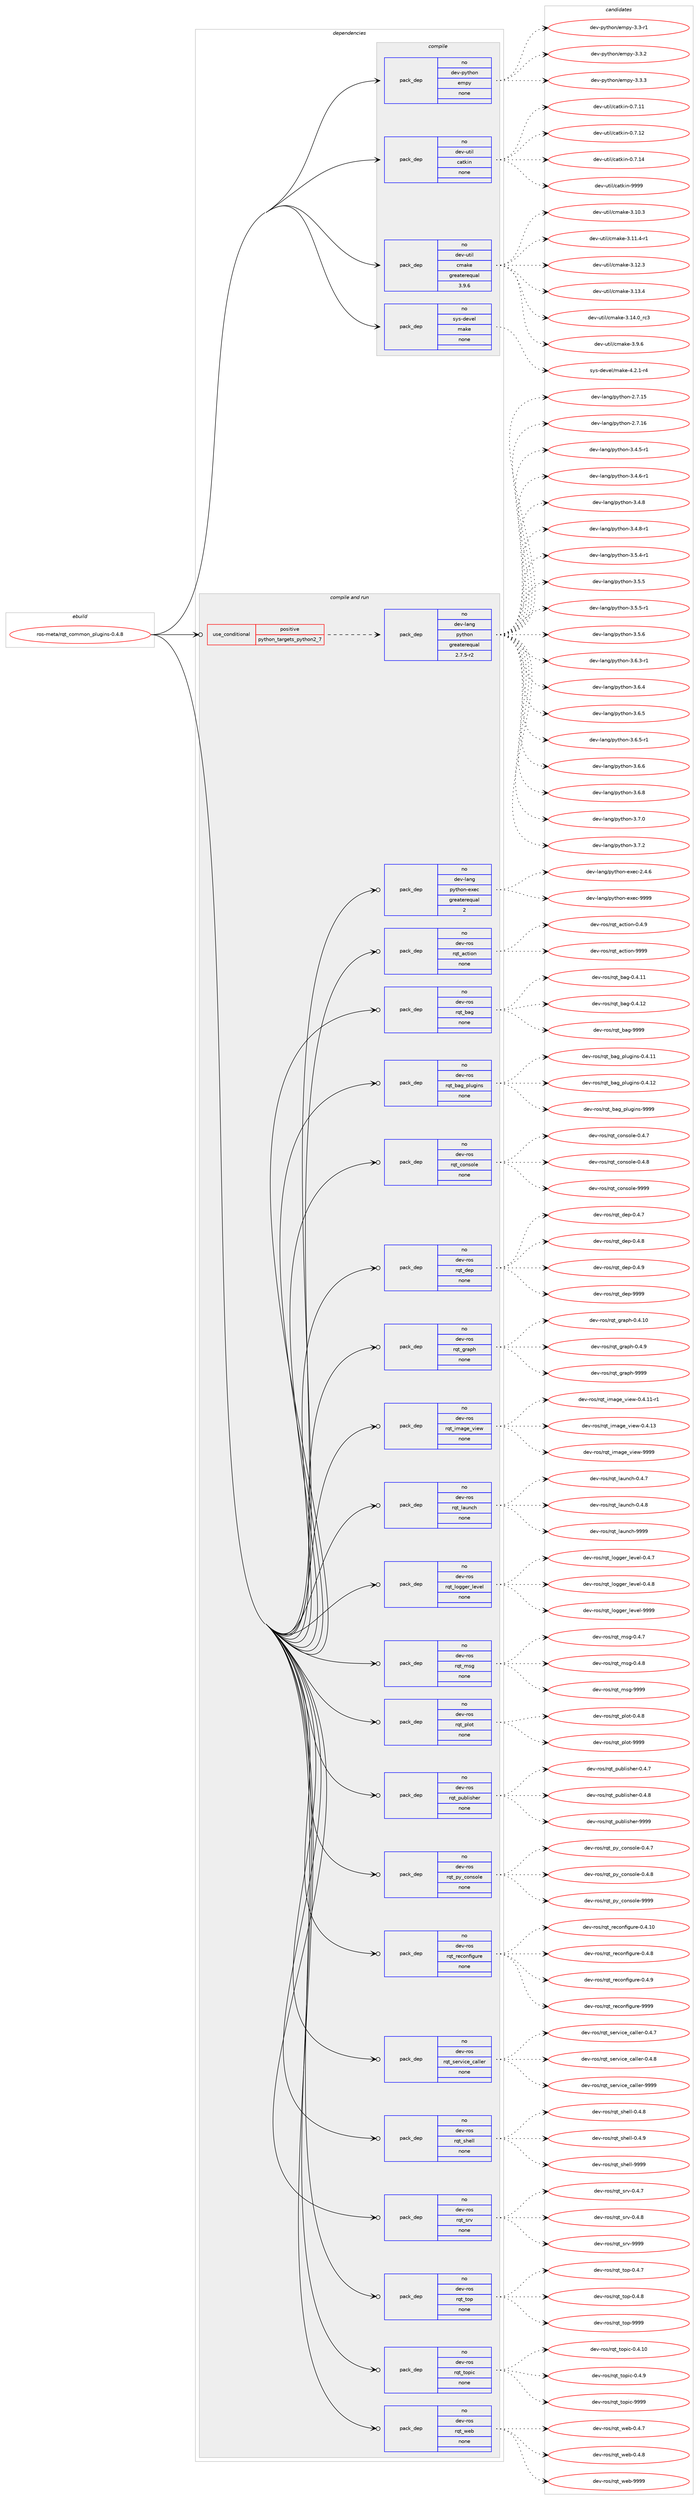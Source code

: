 digraph prolog {

# *************
# Graph options
# *************

newrank=true;
concentrate=true;
compound=true;
graph [rankdir=LR,fontname=Helvetica,fontsize=10,ranksep=1.5];#, ranksep=2.5, nodesep=0.2];
edge  [arrowhead=vee];
node  [fontname=Helvetica,fontsize=10];

# **********
# The ebuild
# **********

subgraph cluster_leftcol {
color=gray;
rank=same;
label=<<i>ebuild</i>>;
id [label="ros-meta/rqt_common_plugins-0.4.8", color=red, width=4, href="../ros-meta/rqt_common_plugins-0.4.8.svg"];
}

# ****************
# The dependencies
# ****************

subgraph cluster_midcol {
color=gray;
label=<<i>dependencies</i>>;
subgraph cluster_compile {
fillcolor="#eeeeee";
style=filled;
label=<<i>compile</i>>;
subgraph pack1205174 {
dependency1684545 [label=<<TABLE BORDER="0" CELLBORDER="1" CELLSPACING="0" CELLPADDING="4" WIDTH="220"><TR><TD ROWSPAN="6" CELLPADDING="30">pack_dep</TD></TR><TR><TD WIDTH="110">no</TD></TR><TR><TD>dev-python</TD></TR><TR><TD>empy</TD></TR><TR><TD>none</TD></TR><TR><TD></TD></TR></TABLE>>, shape=none, color=blue];
}
id:e -> dependency1684545:w [weight=20,style="solid",arrowhead="vee"];
subgraph pack1205175 {
dependency1684546 [label=<<TABLE BORDER="0" CELLBORDER="1" CELLSPACING="0" CELLPADDING="4" WIDTH="220"><TR><TD ROWSPAN="6" CELLPADDING="30">pack_dep</TD></TR><TR><TD WIDTH="110">no</TD></TR><TR><TD>dev-util</TD></TR><TR><TD>catkin</TD></TR><TR><TD>none</TD></TR><TR><TD></TD></TR></TABLE>>, shape=none, color=blue];
}
id:e -> dependency1684546:w [weight=20,style="solid",arrowhead="vee"];
subgraph pack1205176 {
dependency1684547 [label=<<TABLE BORDER="0" CELLBORDER="1" CELLSPACING="0" CELLPADDING="4" WIDTH="220"><TR><TD ROWSPAN="6" CELLPADDING="30">pack_dep</TD></TR><TR><TD WIDTH="110">no</TD></TR><TR><TD>dev-util</TD></TR><TR><TD>cmake</TD></TR><TR><TD>greaterequal</TD></TR><TR><TD>3.9.6</TD></TR></TABLE>>, shape=none, color=blue];
}
id:e -> dependency1684547:w [weight=20,style="solid",arrowhead="vee"];
subgraph pack1205177 {
dependency1684548 [label=<<TABLE BORDER="0" CELLBORDER="1" CELLSPACING="0" CELLPADDING="4" WIDTH="220"><TR><TD ROWSPAN="6" CELLPADDING="30">pack_dep</TD></TR><TR><TD WIDTH="110">no</TD></TR><TR><TD>sys-devel</TD></TR><TR><TD>make</TD></TR><TR><TD>none</TD></TR><TR><TD></TD></TR></TABLE>>, shape=none, color=blue];
}
id:e -> dependency1684548:w [weight=20,style="solid",arrowhead="vee"];
}
subgraph cluster_compileandrun {
fillcolor="#eeeeee";
style=filled;
label=<<i>compile and run</i>>;
subgraph cond451842 {
dependency1684549 [label=<<TABLE BORDER="0" CELLBORDER="1" CELLSPACING="0" CELLPADDING="4"><TR><TD ROWSPAN="3" CELLPADDING="10">use_conditional</TD></TR><TR><TD>positive</TD></TR><TR><TD>python_targets_python2_7</TD></TR></TABLE>>, shape=none, color=red];
subgraph pack1205178 {
dependency1684550 [label=<<TABLE BORDER="0" CELLBORDER="1" CELLSPACING="0" CELLPADDING="4" WIDTH="220"><TR><TD ROWSPAN="6" CELLPADDING="30">pack_dep</TD></TR><TR><TD WIDTH="110">no</TD></TR><TR><TD>dev-lang</TD></TR><TR><TD>python</TD></TR><TR><TD>greaterequal</TD></TR><TR><TD>2.7.5-r2</TD></TR></TABLE>>, shape=none, color=blue];
}
dependency1684549:e -> dependency1684550:w [weight=20,style="dashed",arrowhead="vee"];
}
id:e -> dependency1684549:w [weight=20,style="solid",arrowhead="odotvee"];
subgraph pack1205179 {
dependency1684551 [label=<<TABLE BORDER="0" CELLBORDER="1" CELLSPACING="0" CELLPADDING="4" WIDTH="220"><TR><TD ROWSPAN="6" CELLPADDING="30">pack_dep</TD></TR><TR><TD WIDTH="110">no</TD></TR><TR><TD>dev-lang</TD></TR><TR><TD>python-exec</TD></TR><TR><TD>greaterequal</TD></TR><TR><TD>2</TD></TR></TABLE>>, shape=none, color=blue];
}
id:e -> dependency1684551:w [weight=20,style="solid",arrowhead="odotvee"];
subgraph pack1205180 {
dependency1684552 [label=<<TABLE BORDER="0" CELLBORDER="1" CELLSPACING="0" CELLPADDING="4" WIDTH="220"><TR><TD ROWSPAN="6" CELLPADDING="30">pack_dep</TD></TR><TR><TD WIDTH="110">no</TD></TR><TR><TD>dev-ros</TD></TR><TR><TD>rqt_action</TD></TR><TR><TD>none</TD></TR><TR><TD></TD></TR></TABLE>>, shape=none, color=blue];
}
id:e -> dependency1684552:w [weight=20,style="solid",arrowhead="odotvee"];
subgraph pack1205181 {
dependency1684553 [label=<<TABLE BORDER="0" CELLBORDER="1" CELLSPACING="0" CELLPADDING="4" WIDTH="220"><TR><TD ROWSPAN="6" CELLPADDING="30">pack_dep</TD></TR><TR><TD WIDTH="110">no</TD></TR><TR><TD>dev-ros</TD></TR><TR><TD>rqt_bag</TD></TR><TR><TD>none</TD></TR><TR><TD></TD></TR></TABLE>>, shape=none, color=blue];
}
id:e -> dependency1684553:w [weight=20,style="solid",arrowhead="odotvee"];
subgraph pack1205182 {
dependency1684554 [label=<<TABLE BORDER="0" CELLBORDER="1" CELLSPACING="0" CELLPADDING="4" WIDTH="220"><TR><TD ROWSPAN="6" CELLPADDING="30">pack_dep</TD></TR><TR><TD WIDTH="110">no</TD></TR><TR><TD>dev-ros</TD></TR><TR><TD>rqt_bag_plugins</TD></TR><TR><TD>none</TD></TR><TR><TD></TD></TR></TABLE>>, shape=none, color=blue];
}
id:e -> dependency1684554:w [weight=20,style="solid",arrowhead="odotvee"];
subgraph pack1205183 {
dependency1684555 [label=<<TABLE BORDER="0" CELLBORDER="1" CELLSPACING="0" CELLPADDING="4" WIDTH="220"><TR><TD ROWSPAN="6" CELLPADDING="30">pack_dep</TD></TR><TR><TD WIDTH="110">no</TD></TR><TR><TD>dev-ros</TD></TR><TR><TD>rqt_console</TD></TR><TR><TD>none</TD></TR><TR><TD></TD></TR></TABLE>>, shape=none, color=blue];
}
id:e -> dependency1684555:w [weight=20,style="solid",arrowhead="odotvee"];
subgraph pack1205184 {
dependency1684556 [label=<<TABLE BORDER="0" CELLBORDER="1" CELLSPACING="0" CELLPADDING="4" WIDTH="220"><TR><TD ROWSPAN="6" CELLPADDING="30">pack_dep</TD></TR><TR><TD WIDTH="110">no</TD></TR><TR><TD>dev-ros</TD></TR><TR><TD>rqt_dep</TD></TR><TR><TD>none</TD></TR><TR><TD></TD></TR></TABLE>>, shape=none, color=blue];
}
id:e -> dependency1684556:w [weight=20,style="solid",arrowhead="odotvee"];
subgraph pack1205185 {
dependency1684557 [label=<<TABLE BORDER="0" CELLBORDER="1" CELLSPACING="0" CELLPADDING="4" WIDTH="220"><TR><TD ROWSPAN="6" CELLPADDING="30">pack_dep</TD></TR><TR><TD WIDTH="110">no</TD></TR><TR><TD>dev-ros</TD></TR><TR><TD>rqt_graph</TD></TR><TR><TD>none</TD></TR><TR><TD></TD></TR></TABLE>>, shape=none, color=blue];
}
id:e -> dependency1684557:w [weight=20,style="solid",arrowhead="odotvee"];
subgraph pack1205186 {
dependency1684558 [label=<<TABLE BORDER="0" CELLBORDER="1" CELLSPACING="0" CELLPADDING="4" WIDTH="220"><TR><TD ROWSPAN="6" CELLPADDING="30">pack_dep</TD></TR><TR><TD WIDTH="110">no</TD></TR><TR><TD>dev-ros</TD></TR><TR><TD>rqt_image_view</TD></TR><TR><TD>none</TD></TR><TR><TD></TD></TR></TABLE>>, shape=none, color=blue];
}
id:e -> dependency1684558:w [weight=20,style="solid",arrowhead="odotvee"];
subgraph pack1205187 {
dependency1684559 [label=<<TABLE BORDER="0" CELLBORDER="1" CELLSPACING="0" CELLPADDING="4" WIDTH="220"><TR><TD ROWSPAN="6" CELLPADDING="30">pack_dep</TD></TR><TR><TD WIDTH="110">no</TD></TR><TR><TD>dev-ros</TD></TR><TR><TD>rqt_launch</TD></TR><TR><TD>none</TD></TR><TR><TD></TD></TR></TABLE>>, shape=none, color=blue];
}
id:e -> dependency1684559:w [weight=20,style="solid",arrowhead="odotvee"];
subgraph pack1205188 {
dependency1684560 [label=<<TABLE BORDER="0" CELLBORDER="1" CELLSPACING="0" CELLPADDING="4" WIDTH="220"><TR><TD ROWSPAN="6" CELLPADDING="30">pack_dep</TD></TR><TR><TD WIDTH="110">no</TD></TR><TR><TD>dev-ros</TD></TR><TR><TD>rqt_logger_level</TD></TR><TR><TD>none</TD></TR><TR><TD></TD></TR></TABLE>>, shape=none, color=blue];
}
id:e -> dependency1684560:w [weight=20,style="solid",arrowhead="odotvee"];
subgraph pack1205189 {
dependency1684561 [label=<<TABLE BORDER="0" CELLBORDER="1" CELLSPACING="0" CELLPADDING="4" WIDTH="220"><TR><TD ROWSPAN="6" CELLPADDING="30">pack_dep</TD></TR><TR><TD WIDTH="110">no</TD></TR><TR><TD>dev-ros</TD></TR><TR><TD>rqt_msg</TD></TR><TR><TD>none</TD></TR><TR><TD></TD></TR></TABLE>>, shape=none, color=blue];
}
id:e -> dependency1684561:w [weight=20,style="solid",arrowhead="odotvee"];
subgraph pack1205190 {
dependency1684562 [label=<<TABLE BORDER="0" CELLBORDER="1" CELLSPACING="0" CELLPADDING="4" WIDTH="220"><TR><TD ROWSPAN="6" CELLPADDING="30">pack_dep</TD></TR><TR><TD WIDTH="110">no</TD></TR><TR><TD>dev-ros</TD></TR><TR><TD>rqt_plot</TD></TR><TR><TD>none</TD></TR><TR><TD></TD></TR></TABLE>>, shape=none, color=blue];
}
id:e -> dependency1684562:w [weight=20,style="solid",arrowhead="odotvee"];
subgraph pack1205191 {
dependency1684563 [label=<<TABLE BORDER="0" CELLBORDER="1" CELLSPACING="0" CELLPADDING="4" WIDTH="220"><TR><TD ROWSPAN="6" CELLPADDING="30">pack_dep</TD></TR><TR><TD WIDTH="110">no</TD></TR><TR><TD>dev-ros</TD></TR><TR><TD>rqt_publisher</TD></TR><TR><TD>none</TD></TR><TR><TD></TD></TR></TABLE>>, shape=none, color=blue];
}
id:e -> dependency1684563:w [weight=20,style="solid",arrowhead="odotvee"];
subgraph pack1205192 {
dependency1684564 [label=<<TABLE BORDER="0" CELLBORDER="1" CELLSPACING="0" CELLPADDING="4" WIDTH="220"><TR><TD ROWSPAN="6" CELLPADDING="30">pack_dep</TD></TR><TR><TD WIDTH="110">no</TD></TR><TR><TD>dev-ros</TD></TR><TR><TD>rqt_py_console</TD></TR><TR><TD>none</TD></TR><TR><TD></TD></TR></TABLE>>, shape=none, color=blue];
}
id:e -> dependency1684564:w [weight=20,style="solid",arrowhead="odotvee"];
subgraph pack1205193 {
dependency1684565 [label=<<TABLE BORDER="0" CELLBORDER="1" CELLSPACING="0" CELLPADDING="4" WIDTH="220"><TR><TD ROWSPAN="6" CELLPADDING="30">pack_dep</TD></TR><TR><TD WIDTH="110">no</TD></TR><TR><TD>dev-ros</TD></TR><TR><TD>rqt_reconfigure</TD></TR><TR><TD>none</TD></TR><TR><TD></TD></TR></TABLE>>, shape=none, color=blue];
}
id:e -> dependency1684565:w [weight=20,style="solid",arrowhead="odotvee"];
subgraph pack1205194 {
dependency1684566 [label=<<TABLE BORDER="0" CELLBORDER="1" CELLSPACING="0" CELLPADDING="4" WIDTH="220"><TR><TD ROWSPAN="6" CELLPADDING="30">pack_dep</TD></TR><TR><TD WIDTH="110">no</TD></TR><TR><TD>dev-ros</TD></TR><TR><TD>rqt_service_caller</TD></TR><TR><TD>none</TD></TR><TR><TD></TD></TR></TABLE>>, shape=none, color=blue];
}
id:e -> dependency1684566:w [weight=20,style="solid",arrowhead="odotvee"];
subgraph pack1205195 {
dependency1684567 [label=<<TABLE BORDER="0" CELLBORDER="1" CELLSPACING="0" CELLPADDING="4" WIDTH="220"><TR><TD ROWSPAN="6" CELLPADDING="30">pack_dep</TD></TR><TR><TD WIDTH="110">no</TD></TR><TR><TD>dev-ros</TD></TR><TR><TD>rqt_shell</TD></TR><TR><TD>none</TD></TR><TR><TD></TD></TR></TABLE>>, shape=none, color=blue];
}
id:e -> dependency1684567:w [weight=20,style="solid",arrowhead="odotvee"];
subgraph pack1205196 {
dependency1684568 [label=<<TABLE BORDER="0" CELLBORDER="1" CELLSPACING="0" CELLPADDING="4" WIDTH="220"><TR><TD ROWSPAN="6" CELLPADDING="30">pack_dep</TD></TR><TR><TD WIDTH="110">no</TD></TR><TR><TD>dev-ros</TD></TR><TR><TD>rqt_srv</TD></TR><TR><TD>none</TD></TR><TR><TD></TD></TR></TABLE>>, shape=none, color=blue];
}
id:e -> dependency1684568:w [weight=20,style="solid",arrowhead="odotvee"];
subgraph pack1205197 {
dependency1684569 [label=<<TABLE BORDER="0" CELLBORDER="1" CELLSPACING="0" CELLPADDING="4" WIDTH="220"><TR><TD ROWSPAN="6" CELLPADDING="30">pack_dep</TD></TR><TR><TD WIDTH="110">no</TD></TR><TR><TD>dev-ros</TD></TR><TR><TD>rqt_top</TD></TR><TR><TD>none</TD></TR><TR><TD></TD></TR></TABLE>>, shape=none, color=blue];
}
id:e -> dependency1684569:w [weight=20,style="solid",arrowhead="odotvee"];
subgraph pack1205198 {
dependency1684570 [label=<<TABLE BORDER="0" CELLBORDER="1" CELLSPACING="0" CELLPADDING="4" WIDTH="220"><TR><TD ROWSPAN="6" CELLPADDING="30">pack_dep</TD></TR><TR><TD WIDTH="110">no</TD></TR><TR><TD>dev-ros</TD></TR><TR><TD>rqt_topic</TD></TR><TR><TD>none</TD></TR><TR><TD></TD></TR></TABLE>>, shape=none, color=blue];
}
id:e -> dependency1684570:w [weight=20,style="solid",arrowhead="odotvee"];
subgraph pack1205199 {
dependency1684571 [label=<<TABLE BORDER="0" CELLBORDER="1" CELLSPACING="0" CELLPADDING="4" WIDTH="220"><TR><TD ROWSPAN="6" CELLPADDING="30">pack_dep</TD></TR><TR><TD WIDTH="110">no</TD></TR><TR><TD>dev-ros</TD></TR><TR><TD>rqt_web</TD></TR><TR><TD>none</TD></TR><TR><TD></TD></TR></TABLE>>, shape=none, color=blue];
}
id:e -> dependency1684571:w [weight=20,style="solid",arrowhead="odotvee"];
}
subgraph cluster_run {
fillcolor="#eeeeee";
style=filled;
label=<<i>run</i>>;
}
}

# **************
# The candidates
# **************

subgraph cluster_choices {
rank=same;
color=gray;
label=<<i>candidates</i>>;

subgraph choice1205174 {
color=black;
nodesep=1;
choice1001011184511212111610411111047101109112121455146514511449 [label="dev-python/empy-3.3-r1", color=red, width=4,href="../dev-python/empy-3.3-r1.svg"];
choice1001011184511212111610411111047101109112121455146514650 [label="dev-python/empy-3.3.2", color=red, width=4,href="../dev-python/empy-3.3.2.svg"];
choice1001011184511212111610411111047101109112121455146514651 [label="dev-python/empy-3.3.3", color=red, width=4,href="../dev-python/empy-3.3.3.svg"];
dependency1684545:e -> choice1001011184511212111610411111047101109112121455146514511449:w [style=dotted,weight="100"];
dependency1684545:e -> choice1001011184511212111610411111047101109112121455146514650:w [style=dotted,weight="100"];
dependency1684545:e -> choice1001011184511212111610411111047101109112121455146514651:w [style=dotted,weight="100"];
}
subgraph choice1205175 {
color=black;
nodesep=1;
choice1001011184511711610510847999711610710511045484655464949 [label="dev-util/catkin-0.7.11", color=red, width=4,href="../dev-util/catkin-0.7.11.svg"];
choice1001011184511711610510847999711610710511045484655464950 [label="dev-util/catkin-0.7.12", color=red, width=4,href="../dev-util/catkin-0.7.12.svg"];
choice1001011184511711610510847999711610710511045484655464952 [label="dev-util/catkin-0.7.14", color=red, width=4,href="../dev-util/catkin-0.7.14.svg"];
choice100101118451171161051084799971161071051104557575757 [label="dev-util/catkin-9999", color=red, width=4,href="../dev-util/catkin-9999.svg"];
dependency1684546:e -> choice1001011184511711610510847999711610710511045484655464949:w [style=dotted,weight="100"];
dependency1684546:e -> choice1001011184511711610510847999711610710511045484655464950:w [style=dotted,weight="100"];
dependency1684546:e -> choice1001011184511711610510847999711610710511045484655464952:w [style=dotted,weight="100"];
dependency1684546:e -> choice100101118451171161051084799971161071051104557575757:w [style=dotted,weight="100"];
}
subgraph choice1205176 {
color=black;
nodesep=1;
choice1001011184511711610510847991099710710145514649484651 [label="dev-util/cmake-3.10.3", color=red, width=4,href="../dev-util/cmake-3.10.3.svg"];
choice10010111845117116105108479910997107101455146494946524511449 [label="dev-util/cmake-3.11.4-r1", color=red, width=4,href="../dev-util/cmake-3.11.4-r1.svg"];
choice1001011184511711610510847991099710710145514649504651 [label="dev-util/cmake-3.12.3", color=red, width=4,href="../dev-util/cmake-3.12.3.svg"];
choice1001011184511711610510847991099710710145514649514652 [label="dev-util/cmake-3.13.4", color=red, width=4,href="../dev-util/cmake-3.13.4.svg"];
choice1001011184511711610510847991099710710145514649524648951149951 [label="dev-util/cmake-3.14.0_rc3", color=red, width=4,href="../dev-util/cmake-3.14.0_rc3.svg"];
choice10010111845117116105108479910997107101455146574654 [label="dev-util/cmake-3.9.6", color=red, width=4,href="../dev-util/cmake-3.9.6.svg"];
dependency1684547:e -> choice1001011184511711610510847991099710710145514649484651:w [style=dotted,weight="100"];
dependency1684547:e -> choice10010111845117116105108479910997107101455146494946524511449:w [style=dotted,weight="100"];
dependency1684547:e -> choice1001011184511711610510847991099710710145514649504651:w [style=dotted,weight="100"];
dependency1684547:e -> choice1001011184511711610510847991099710710145514649514652:w [style=dotted,weight="100"];
dependency1684547:e -> choice1001011184511711610510847991099710710145514649524648951149951:w [style=dotted,weight="100"];
dependency1684547:e -> choice10010111845117116105108479910997107101455146574654:w [style=dotted,weight="100"];
}
subgraph choice1205177 {
color=black;
nodesep=1;
choice1151211154510010111810110847109971071014552465046494511452 [label="sys-devel/make-4.2.1-r4", color=red, width=4,href="../sys-devel/make-4.2.1-r4.svg"];
dependency1684548:e -> choice1151211154510010111810110847109971071014552465046494511452:w [style=dotted,weight="100"];
}
subgraph choice1205178 {
color=black;
nodesep=1;
choice10010111845108971101034711212111610411111045504655464953 [label="dev-lang/python-2.7.15", color=red, width=4,href="../dev-lang/python-2.7.15.svg"];
choice10010111845108971101034711212111610411111045504655464954 [label="dev-lang/python-2.7.16", color=red, width=4,href="../dev-lang/python-2.7.16.svg"];
choice1001011184510897110103471121211161041111104551465246534511449 [label="dev-lang/python-3.4.5-r1", color=red, width=4,href="../dev-lang/python-3.4.5-r1.svg"];
choice1001011184510897110103471121211161041111104551465246544511449 [label="dev-lang/python-3.4.6-r1", color=red, width=4,href="../dev-lang/python-3.4.6-r1.svg"];
choice100101118451089711010347112121116104111110455146524656 [label="dev-lang/python-3.4.8", color=red, width=4,href="../dev-lang/python-3.4.8.svg"];
choice1001011184510897110103471121211161041111104551465246564511449 [label="dev-lang/python-3.4.8-r1", color=red, width=4,href="../dev-lang/python-3.4.8-r1.svg"];
choice1001011184510897110103471121211161041111104551465346524511449 [label="dev-lang/python-3.5.4-r1", color=red, width=4,href="../dev-lang/python-3.5.4-r1.svg"];
choice100101118451089711010347112121116104111110455146534653 [label="dev-lang/python-3.5.5", color=red, width=4,href="../dev-lang/python-3.5.5.svg"];
choice1001011184510897110103471121211161041111104551465346534511449 [label="dev-lang/python-3.5.5-r1", color=red, width=4,href="../dev-lang/python-3.5.5-r1.svg"];
choice100101118451089711010347112121116104111110455146534654 [label="dev-lang/python-3.5.6", color=red, width=4,href="../dev-lang/python-3.5.6.svg"];
choice1001011184510897110103471121211161041111104551465446514511449 [label="dev-lang/python-3.6.3-r1", color=red, width=4,href="../dev-lang/python-3.6.3-r1.svg"];
choice100101118451089711010347112121116104111110455146544652 [label="dev-lang/python-3.6.4", color=red, width=4,href="../dev-lang/python-3.6.4.svg"];
choice100101118451089711010347112121116104111110455146544653 [label="dev-lang/python-3.6.5", color=red, width=4,href="../dev-lang/python-3.6.5.svg"];
choice1001011184510897110103471121211161041111104551465446534511449 [label="dev-lang/python-3.6.5-r1", color=red, width=4,href="../dev-lang/python-3.6.5-r1.svg"];
choice100101118451089711010347112121116104111110455146544654 [label="dev-lang/python-3.6.6", color=red, width=4,href="../dev-lang/python-3.6.6.svg"];
choice100101118451089711010347112121116104111110455146544656 [label="dev-lang/python-3.6.8", color=red, width=4,href="../dev-lang/python-3.6.8.svg"];
choice100101118451089711010347112121116104111110455146554648 [label="dev-lang/python-3.7.0", color=red, width=4,href="../dev-lang/python-3.7.0.svg"];
choice100101118451089711010347112121116104111110455146554650 [label="dev-lang/python-3.7.2", color=red, width=4,href="../dev-lang/python-3.7.2.svg"];
dependency1684550:e -> choice10010111845108971101034711212111610411111045504655464953:w [style=dotted,weight="100"];
dependency1684550:e -> choice10010111845108971101034711212111610411111045504655464954:w [style=dotted,weight="100"];
dependency1684550:e -> choice1001011184510897110103471121211161041111104551465246534511449:w [style=dotted,weight="100"];
dependency1684550:e -> choice1001011184510897110103471121211161041111104551465246544511449:w [style=dotted,weight="100"];
dependency1684550:e -> choice100101118451089711010347112121116104111110455146524656:w [style=dotted,weight="100"];
dependency1684550:e -> choice1001011184510897110103471121211161041111104551465246564511449:w [style=dotted,weight="100"];
dependency1684550:e -> choice1001011184510897110103471121211161041111104551465346524511449:w [style=dotted,weight="100"];
dependency1684550:e -> choice100101118451089711010347112121116104111110455146534653:w [style=dotted,weight="100"];
dependency1684550:e -> choice1001011184510897110103471121211161041111104551465346534511449:w [style=dotted,weight="100"];
dependency1684550:e -> choice100101118451089711010347112121116104111110455146534654:w [style=dotted,weight="100"];
dependency1684550:e -> choice1001011184510897110103471121211161041111104551465446514511449:w [style=dotted,weight="100"];
dependency1684550:e -> choice100101118451089711010347112121116104111110455146544652:w [style=dotted,weight="100"];
dependency1684550:e -> choice100101118451089711010347112121116104111110455146544653:w [style=dotted,weight="100"];
dependency1684550:e -> choice1001011184510897110103471121211161041111104551465446534511449:w [style=dotted,weight="100"];
dependency1684550:e -> choice100101118451089711010347112121116104111110455146544654:w [style=dotted,weight="100"];
dependency1684550:e -> choice100101118451089711010347112121116104111110455146544656:w [style=dotted,weight="100"];
dependency1684550:e -> choice100101118451089711010347112121116104111110455146554648:w [style=dotted,weight="100"];
dependency1684550:e -> choice100101118451089711010347112121116104111110455146554650:w [style=dotted,weight="100"];
}
subgraph choice1205179 {
color=black;
nodesep=1;
choice1001011184510897110103471121211161041111104510112010199455046524654 [label="dev-lang/python-exec-2.4.6", color=red, width=4,href="../dev-lang/python-exec-2.4.6.svg"];
choice10010111845108971101034711212111610411111045101120101994557575757 [label="dev-lang/python-exec-9999", color=red, width=4,href="../dev-lang/python-exec-9999.svg"];
dependency1684551:e -> choice1001011184510897110103471121211161041111104510112010199455046524654:w [style=dotted,weight="100"];
dependency1684551:e -> choice10010111845108971101034711212111610411111045101120101994557575757:w [style=dotted,weight="100"];
}
subgraph choice1205180 {
color=black;
nodesep=1;
choice1001011184511411111547114113116959799116105111110454846524657 [label="dev-ros/rqt_action-0.4.9", color=red, width=4,href="../dev-ros/rqt_action-0.4.9.svg"];
choice10010111845114111115471141131169597991161051111104557575757 [label="dev-ros/rqt_action-9999", color=red, width=4,href="../dev-ros/rqt_action-9999.svg"];
dependency1684552:e -> choice1001011184511411111547114113116959799116105111110454846524657:w [style=dotted,weight="100"];
dependency1684552:e -> choice10010111845114111115471141131169597991161051111104557575757:w [style=dotted,weight="100"];
}
subgraph choice1205181 {
color=black;
nodesep=1;
choice100101118451141111154711411311695989710345484652464949 [label="dev-ros/rqt_bag-0.4.11", color=red, width=4,href="../dev-ros/rqt_bag-0.4.11.svg"];
choice100101118451141111154711411311695989710345484652464950 [label="dev-ros/rqt_bag-0.4.12", color=red, width=4,href="../dev-ros/rqt_bag-0.4.12.svg"];
choice10010111845114111115471141131169598971034557575757 [label="dev-ros/rqt_bag-9999", color=red, width=4,href="../dev-ros/rqt_bag-9999.svg"];
dependency1684553:e -> choice100101118451141111154711411311695989710345484652464949:w [style=dotted,weight="100"];
dependency1684553:e -> choice100101118451141111154711411311695989710345484652464950:w [style=dotted,weight="100"];
dependency1684553:e -> choice10010111845114111115471141131169598971034557575757:w [style=dotted,weight="100"];
}
subgraph choice1205182 {
color=black;
nodesep=1;
choice10010111845114111115471141131169598971039511210811710310511011545484652464949 [label="dev-ros/rqt_bag_plugins-0.4.11", color=red, width=4,href="../dev-ros/rqt_bag_plugins-0.4.11.svg"];
choice10010111845114111115471141131169598971039511210811710310511011545484652464950 [label="dev-ros/rqt_bag_plugins-0.4.12", color=red, width=4,href="../dev-ros/rqt_bag_plugins-0.4.12.svg"];
choice1001011184511411111547114113116959897103951121081171031051101154557575757 [label="dev-ros/rqt_bag_plugins-9999", color=red, width=4,href="../dev-ros/rqt_bag_plugins-9999.svg"];
dependency1684554:e -> choice10010111845114111115471141131169598971039511210811710310511011545484652464949:w [style=dotted,weight="100"];
dependency1684554:e -> choice10010111845114111115471141131169598971039511210811710310511011545484652464950:w [style=dotted,weight="100"];
dependency1684554:e -> choice1001011184511411111547114113116959897103951121081171031051101154557575757:w [style=dotted,weight="100"];
}
subgraph choice1205183 {
color=black;
nodesep=1;
choice10010111845114111115471141131169599111110115111108101454846524655 [label="dev-ros/rqt_console-0.4.7", color=red, width=4,href="../dev-ros/rqt_console-0.4.7.svg"];
choice10010111845114111115471141131169599111110115111108101454846524656 [label="dev-ros/rqt_console-0.4.8", color=red, width=4,href="../dev-ros/rqt_console-0.4.8.svg"];
choice100101118451141111154711411311695991111101151111081014557575757 [label="dev-ros/rqt_console-9999", color=red, width=4,href="../dev-ros/rqt_console-9999.svg"];
dependency1684555:e -> choice10010111845114111115471141131169599111110115111108101454846524655:w [style=dotted,weight="100"];
dependency1684555:e -> choice10010111845114111115471141131169599111110115111108101454846524656:w [style=dotted,weight="100"];
dependency1684555:e -> choice100101118451141111154711411311695991111101151111081014557575757:w [style=dotted,weight="100"];
}
subgraph choice1205184 {
color=black;
nodesep=1;
choice100101118451141111154711411311695100101112454846524655 [label="dev-ros/rqt_dep-0.4.7", color=red, width=4,href="../dev-ros/rqt_dep-0.4.7.svg"];
choice100101118451141111154711411311695100101112454846524656 [label="dev-ros/rqt_dep-0.4.8", color=red, width=4,href="../dev-ros/rqt_dep-0.4.8.svg"];
choice100101118451141111154711411311695100101112454846524657 [label="dev-ros/rqt_dep-0.4.9", color=red, width=4,href="../dev-ros/rqt_dep-0.4.9.svg"];
choice1001011184511411111547114113116951001011124557575757 [label="dev-ros/rqt_dep-9999", color=red, width=4,href="../dev-ros/rqt_dep-9999.svg"];
dependency1684556:e -> choice100101118451141111154711411311695100101112454846524655:w [style=dotted,weight="100"];
dependency1684556:e -> choice100101118451141111154711411311695100101112454846524656:w [style=dotted,weight="100"];
dependency1684556:e -> choice100101118451141111154711411311695100101112454846524657:w [style=dotted,weight="100"];
dependency1684556:e -> choice1001011184511411111547114113116951001011124557575757:w [style=dotted,weight="100"];
}
subgraph choice1205185 {
color=black;
nodesep=1;
choice1001011184511411111547114113116951031149711210445484652464948 [label="dev-ros/rqt_graph-0.4.10", color=red, width=4,href="../dev-ros/rqt_graph-0.4.10.svg"];
choice10010111845114111115471141131169510311497112104454846524657 [label="dev-ros/rqt_graph-0.4.9", color=red, width=4,href="../dev-ros/rqt_graph-0.4.9.svg"];
choice100101118451141111154711411311695103114971121044557575757 [label="dev-ros/rqt_graph-9999", color=red, width=4,href="../dev-ros/rqt_graph-9999.svg"];
dependency1684557:e -> choice1001011184511411111547114113116951031149711210445484652464948:w [style=dotted,weight="100"];
dependency1684557:e -> choice10010111845114111115471141131169510311497112104454846524657:w [style=dotted,weight="100"];
dependency1684557:e -> choice100101118451141111154711411311695103114971121044557575757:w [style=dotted,weight="100"];
}
subgraph choice1205186 {
color=black;
nodesep=1;
choice1001011184511411111547114113116951051099710310195118105101119454846524649494511449 [label="dev-ros/rqt_image_view-0.4.11-r1", color=red, width=4,href="../dev-ros/rqt_image_view-0.4.11-r1.svg"];
choice100101118451141111154711411311695105109971031019511810510111945484652464951 [label="dev-ros/rqt_image_view-0.4.13", color=red, width=4,href="../dev-ros/rqt_image_view-0.4.13.svg"];
choice10010111845114111115471141131169510510997103101951181051011194557575757 [label="dev-ros/rqt_image_view-9999", color=red, width=4,href="../dev-ros/rqt_image_view-9999.svg"];
dependency1684558:e -> choice1001011184511411111547114113116951051099710310195118105101119454846524649494511449:w [style=dotted,weight="100"];
dependency1684558:e -> choice100101118451141111154711411311695105109971031019511810510111945484652464951:w [style=dotted,weight="100"];
dependency1684558:e -> choice10010111845114111115471141131169510510997103101951181051011194557575757:w [style=dotted,weight="100"];
}
subgraph choice1205187 {
color=black;
nodesep=1;
choice1001011184511411111547114113116951089711711099104454846524655 [label="dev-ros/rqt_launch-0.4.7", color=red, width=4,href="../dev-ros/rqt_launch-0.4.7.svg"];
choice1001011184511411111547114113116951089711711099104454846524656 [label="dev-ros/rqt_launch-0.4.8", color=red, width=4,href="../dev-ros/rqt_launch-0.4.8.svg"];
choice10010111845114111115471141131169510897117110991044557575757 [label="dev-ros/rqt_launch-9999", color=red, width=4,href="../dev-ros/rqt_launch-9999.svg"];
dependency1684559:e -> choice1001011184511411111547114113116951089711711099104454846524655:w [style=dotted,weight="100"];
dependency1684559:e -> choice1001011184511411111547114113116951089711711099104454846524656:w [style=dotted,weight="100"];
dependency1684559:e -> choice10010111845114111115471141131169510897117110991044557575757:w [style=dotted,weight="100"];
}
subgraph choice1205188 {
color=black;
nodesep=1;
choice10010111845114111115471141131169510811110310310111495108101118101108454846524655 [label="dev-ros/rqt_logger_level-0.4.7", color=red, width=4,href="../dev-ros/rqt_logger_level-0.4.7.svg"];
choice10010111845114111115471141131169510811110310310111495108101118101108454846524656 [label="dev-ros/rqt_logger_level-0.4.8", color=red, width=4,href="../dev-ros/rqt_logger_level-0.4.8.svg"];
choice100101118451141111154711411311695108111103103101114951081011181011084557575757 [label="dev-ros/rqt_logger_level-9999", color=red, width=4,href="../dev-ros/rqt_logger_level-9999.svg"];
dependency1684560:e -> choice10010111845114111115471141131169510811110310310111495108101118101108454846524655:w [style=dotted,weight="100"];
dependency1684560:e -> choice10010111845114111115471141131169510811110310310111495108101118101108454846524656:w [style=dotted,weight="100"];
dependency1684560:e -> choice100101118451141111154711411311695108111103103101114951081011181011084557575757:w [style=dotted,weight="100"];
}
subgraph choice1205189 {
color=black;
nodesep=1;
choice100101118451141111154711411311695109115103454846524655 [label="dev-ros/rqt_msg-0.4.7", color=red, width=4,href="../dev-ros/rqt_msg-0.4.7.svg"];
choice100101118451141111154711411311695109115103454846524656 [label="dev-ros/rqt_msg-0.4.8", color=red, width=4,href="../dev-ros/rqt_msg-0.4.8.svg"];
choice1001011184511411111547114113116951091151034557575757 [label="dev-ros/rqt_msg-9999", color=red, width=4,href="../dev-ros/rqt_msg-9999.svg"];
dependency1684561:e -> choice100101118451141111154711411311695109115103454846524655:w [style=dotted,weight="100"];
dependency1684561:e -> choice100101118451141111154711411311695109115103454846524656:w [style=dotted,weight="100"];
dependency1684561:e -> choice1001011184511411111547114113116951091151034557575757:w [style=dotted,weight="100"];
}
subgraph choice1205190 {
color=black;
nodesep=1;
choice100101118451141111154711411311695112108111116454846524656 [label="dev-ros/rqt_plot-0.4.8", color=red, width=4,href="../dev-ros/rqt_plot-0.4.8.svg"];
choice1001011184511411111547114113116951121081111164557575757 [label="dev-ros/rqt_plot-9999", color=red, width=4,href="../dev-ros/rqt_plot-9999.svg"];
dependency1684562:e -> choice100101118451141111154711411311695112108111116454846524656:w [style=dotted,weight="100"];
dependency1684562:e -> choice1001011184511411111547114113116951121081111164557575757:w [style=dotted,weight="100"];
}
subgraph choice1205191 {
color=black;
nodesep=1;
choice10010111845114111115471141131169511211798108105115104101114454846524655 [label="dev-ros/rqt_publisher-0.4.7", color=red, width=4,href="../dev-ros/rqt_publisher-0.4.7.svg"];
choice10010111845114111115471141131169511211798108105115104101114454846524656 [label="dev-ros/rqt_publisher-0.4.8", color=red, width=4,href="../dev-ros/rqt_publisher-0.4.8.svg"];
choice100101118451141111154711411311695112117981081051151041011144557575757 [label="dev-ros/rqt_publisher-9999", color=red, width=4,href="../dev-ros/rqt_publisher-9999.svg"];
dependency1684563:e -> choice10010111845114111115471141131169511211798108105115104101114454846524655:w [style=dotted,weight="100"];
dependency1684563:e -> choice10010111845114111115471141131169511211798108105115104101114454846524656:w [style=dotted,weight="100"];
dependency1684563:e -> choice100101118451141111154711411311695112117981081051151041011144557575757:w [style=dotted,weight="100"];
}
subgraph choice1205192 {
color=black;
nodesep=1;
choice1001011184511411111547114113116951121219599111110115111108101454846524655 [label="dev-ros/rqt_py_console-0.4.7", color=red, width=4,href="../dev-ros/rqt_py_console-0.4.7.svg"];
choice1001011184511411111547114113116951121219599111110115111108101454846524656 [label="dev-ros/rqt_py_console-0.4.8", color=red, width=4,href="../dev-ros/rqt_py_console-0.4.8.svg"];
choice10010111845114111115471141131169511212195991111101151111081014557575757 [label="dev-ros/rqt_py_console-9999", color=red, width=4,href="../dev-ros/rqt_py_console-9999.svg"];
dependency1684564:e -> choice1001011184511411111547114113116951121219599111110115111108101454846524655:w [style=dotted,weight="100"];
dependency1684564:e -> choice1001011184511411111547114113116951121219599111110115111108101454846524656:w [style=dotted,weight="100"];
dependency1684564:e -> choice10010111845114111115471141131169511212195991111101151111081014557575757:w [style=dotted,weight="100"];
}
subgraph choice1205193 {
color=black;
nodesep=1;
choice1001011184511411111547114113116951141019911111010210510311711410145484652464948 [label="dev-ros/rqt_reconfigure-0.4.10", color=red, width=4,href="../dev-ros/rqt_reconfigure-0.4.10.svg"];
choice10010111845114111115471141131169511410199111110102105103117114101454846524656 [label="dev-ros/rqt_reconfigure-0.4.8", color=red, width=4,href="../dev-ros/rqt_reconfigure-0.4.8.svg"];
choice10010111845114111115471141131169511410199111110102105103117114101454846524657 [label="dev-ros/rqt_reconfigure-0.4.9", color=red, width=4,href="../dev-ros/rqt_reconfigure-0.4.9.svg"];
choice100101118451141111154711411311695114101991111101021051031171141014557575757 [label="dev-ros/rqt_reconfigure-9999", color=red, width=4,href="../dev-ros/rqt_reconfigure-9999.svg"];
dependency1684565:e -> choice1001011184511411111547114113116951141019911111010210510311711410145484652464948:w [style=dotted,weight="100"];
dependency1684565:e -> choice10010111845114111115471141131169511410199111110102105103117114101454846524656:w [style=dotted,weight="100"];
dependency1684565:e -> choice10010111845114111115471141131169511410199111110102105103117114101454846524657:w [style=dotted,weight="100"];
dependency1684565:e -> choice100101118451141111154711411311695114101991111101021051031171141014557575757:w [style=dotted,weight="100"];
}
subgraph choice1205194 {
color=black;
nodesep=1;
choice10010111845114111115471141131169511510111411810599101959997108108101114454846524655 [label="dev-ros/rqt_service_caller-0.4.7", color=red, width=4,href="../dev-ros/rqt_service_caller-0.4.7.svg"];
choice10010111845114111115471141131169511510111411810599101959997108108101114454846524656 [label="dev-ros/rqt_service_caller-0.4.8", color=red, width=4,href="../dev-ros/rqt_service_caller-0.4.8.svg"];
choice100101118451141111154711411311695115101114118105991019599971081081011144557575757 [label="dev-ros/rqt_service_caller-9999", color=red, width=4,href="../dev-ros/rqt_service_caller-9999.svg"];
dependency1684566:e -> choice10010111845114111115471141131169511510111411810599101959997108108101114454846524655:w [style=dotted,weight="100"];
dependency1684566:e -> choice10010111845114111115471141131169511510111411810599101959997108108101114454846524656:w [style=dotted,weight="100"];
dependency1684566:e -> choice100101118451141111154711411311695115101114118105991019599971081081011144557575757:w [style=dotted,weight="100"];
}
subgraph choice1205195 {
color=black;
nodesep=1;
choice100101118451141111154711411311695115104101108108454846524656 [label="dev-ros/rqt_shell-0.4.8", color=red, width=4,href="../dev-ros/rqt_shell-0.4.8.svg"];
choice100101118451141111154711411311695115104101108108454846524657 [label="dev-ros/rqt_shell-0.4.9", color=red, width=4,href="../dev-ros/rqt_shell-0.4.9.svg"];
choice1001011184511411111547114113116951151041011081084557575757 [label="dev-ros/rqt_shell-9999", color=red, width=4,href="../dev-ros/rqt_shell-9999.svg"];
dependency1684567:e -> choice100101118451141111154711411311695115104101108108454846524656:w [style=dotted,weight="100"];
dependency1684567:e -> choice100101118451141111154711411311695115104101108108454846524657:w [style=dotted,weight="100"];
dependency1684567:e -> choice1001011184511411111547114113116951151041011081084557575757:w [style=dotted,weight="100"];
}
subgraph choice1205196 {
color=black;
nodesep=1;
choice100101118451141111154711411311695115114118454846524655 [label="dev-ros/rqt_srv-0.4.7", color=red, width=4,href="../dev-ros/rqt_srv-0.4.7.svg"];
choice100101118451141111154711411311695115114118454846524656 [label="dev-ros/rqt_srv-0.4.8", color=red, width=4,href="../dev-ros/rqt_srv-0.4.8.svg"];
choice1001011184511411111547114113116951151141184557575757 [label="dev-ros/rqt_srv-9999", color=red, width=4,href="../dev-ros/rqt_srv-9999.svg"];
dependency1684568:e -> choice100101118451141111154711411311695115114118454846524655:w [style=dotted,weight="100"];
dependency1684568:e -> choice100101118451141111154711411311695115114118454846524656:w [style=dotted,weight="100"];
dependency1684568:e -> choice1001011184511411111547114113116951151141184557575757:w [style=dotted,weight="100"];
}
subgraph choice1205197 {
color=black;
nodesep=1;
choice100101118451141111154711411311695116111112454846524655 [label="dev-ros/rqt_top-0.4.7", color=red, width=4,href="../dev-ros/rqt_top-0.4.7.svg"];
choice100101118451141111154711411311695116111112454846524656 [label="dev-ros/rqt_top-0.4.8", color=red, width=4,href="../dev-ros/rqt_top-0.4.8.svg"];
choice1001011184511411111547114113116951161111124557575757 [label="dev-ros/rqt_top-9999", color=red, width=4,href="../dev-ros/rqt_top-9999.svg"];
dependency1684569:e -> choice100101118451141111154711411311695116111112454846524655:w [style=dotted,weight="100"];
dependency1684569:e -> choice100101118451141111154711411311695116111112454846524656:w [style=dotted,weight="100"];
dependency1684569:e -> choice1001011184511411111547114113116951161111124557575757:w [style=dotted,weight="100"];
}
subgraph choice1205198 {
color=black;
nodesep=1;
choice1001011184511411111547114113116951161111121059945484652464948 [label="dev-ros/rqt_topic-0.4.10", color=red, width=4,href="../dev-ros/rqt_topic-0.4.10.svg"];
choice10010111845114111115471141131169511611111210599454846524657 [label="dev-ros/rqt_topic-0.4.9", color=red, width=4,href="../dev-ros/rqt_topic-0.4.9.svg"];
choice100101118451141111154711411311695116111112105994557575757 [label="dev-ros/rqt_topic-9999", color=red, width=4,href="../dev-ros/rqt_topic-9999.svg"];
dependency1684570:e -> choice1001011184511411111547114113116951161111121059945484652464948:w [style=dotted,weight="100"];
dependency1684570:e -> choice10010111845114111115471141131169511611111210599454846524657:w [style=dotted,weight="100"];
dependency1684570:e -> choice100101118451141111154711411311695116111112105994557575757:w [style=dotted,weight="100"];
}
subgraph choice1205199 {
color=black;
nodesep=1;
choice10010111845114111115471141131169511910198454846524655 [label="dev-ros/rqt_web-0.4.7", color=red, width=4,href="../dev-ros/rqt_web-0.4.7.svg"];
choice10010111845114111115471141131169511910198454846524656 [label="dev-ros/rqt_web-0.4.8", color=red, width=4,href="../dev-ros/rqt_web-0.4.8.svg"];
choice100101118451141111154711411311695119101984557575757 [label="dev-ros/rqt_web-9999", color=red, width=4,href="../dev-ros/rqt_web-9999.svg"];
dependency1684571:e -> choice10010111845114111115471141131169511910198454846524655:w [style=dotted,weight="100"];
dependency1684571:e -> choice10010111845114111115471141131169511910198454846524656:w [style=dotted,weight="100"];
dependency1684571:e -> choice100101118451141111154711411311695119101984557575757:w [style=dotted,weight="100"];
}
}

}
